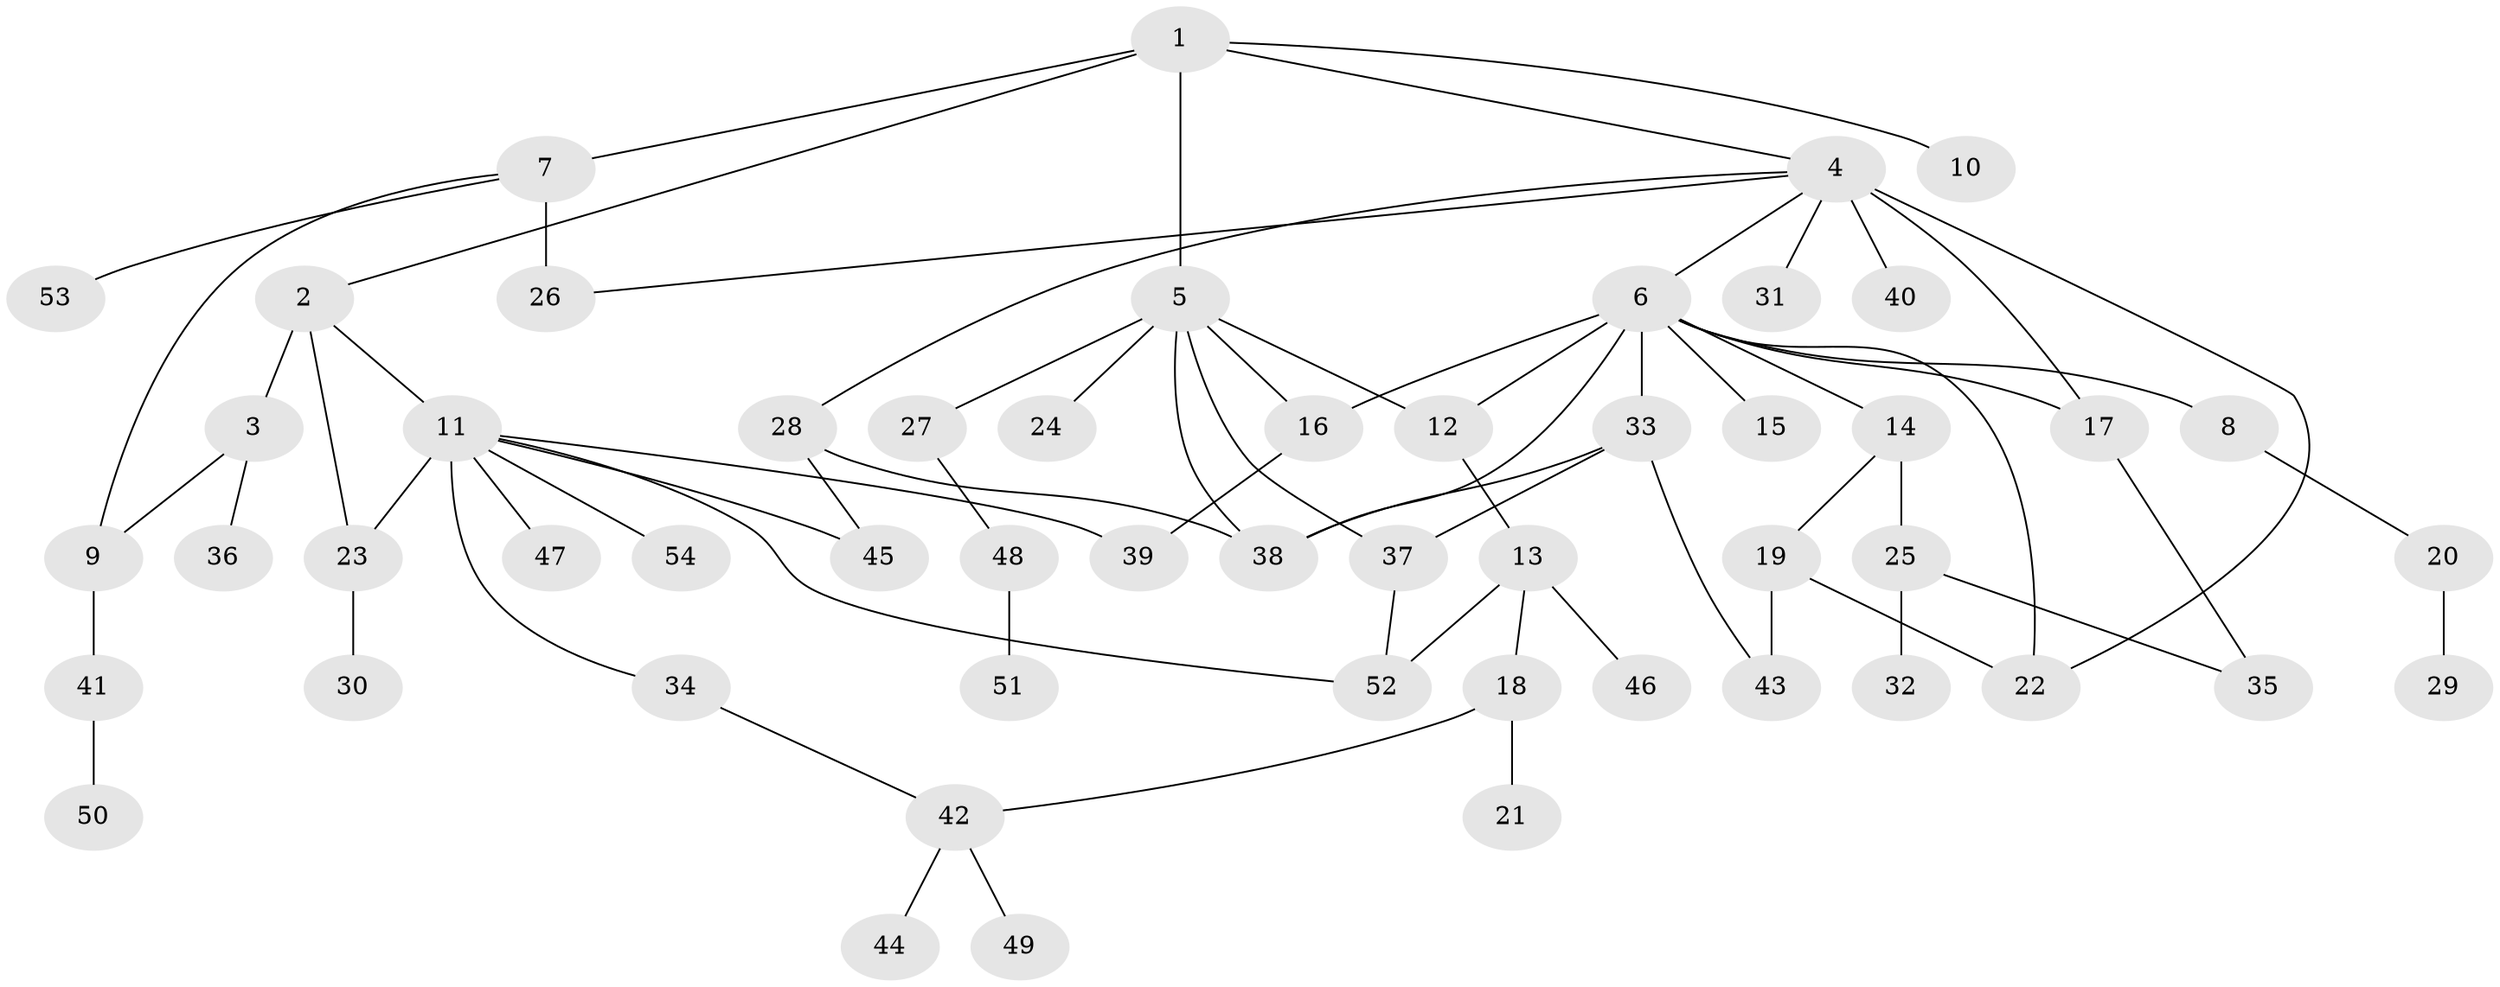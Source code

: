 // original degree distribution, {7: 0.007518796992481203, 8: 0.007518796992481203, 4: 0.09022556390977443, 12: 0.015037593984962405, 9: 0.007518796992481203, 17: 0.007518796992481203, 10: 0.007518796992481203, 1: 0.49624060150375937, 2: 0.24060150375939848, 3: 0.09774436090225563, 6: 0.007518796992481203, 5: 0.015037593984962405}
// Generated by graph-tools (version 1.1) at 2025/50/03/04/25 22:50:25]
// undirected, 54 vertices, 72 edges
graph export_dot {
  node [color=gray90,style=filled];
  1;
  2;
  3;
  4;
  5;
  6;
  7;
  8;
  9;
  10;
  11;
  12;
  13;
  14;
  15;
  16;
  17;
  18;
  19;
  20;
  21;
  22;
  23;
  24;
  25;
  26;
  27;
  28;
  29;
  30;
  31;
  32;
  33;
  34;
  35;
  36;
  37;
  38;
  39;
  40;
  41;
  42;
  43;
  44;
  45;
  46;
  47;
  48;
  49;
  50;
  51;
  52;
  53;
  54;
  1 -- 2 [weight=1.0];
  1 -- 4 [weight=1.0];
  1 -- 5 [weight=1.0];
  1 -- 7 [weight=1.0];
  1 -- 10 [weight=1.0];
  2 -- 3 [weight=3.0];
  2 -- 11 [weight=1.0];
  2 -- 23 [weight=1.0];
  3 -- 9 [weight=1.0];
  3 -- 36 [weight=1.0];
  4 -- 6 [weight=1.0];
  4 -- 17 [weight=1.0];
  4 -- 22 [weight=1.0];
  4 -- 26 [weight=1.0];
  4 -- 28 [weight=1.0];
  4 -- 31 [weight=1.0];
  4 -- 40 [weight=4.0];
  5 -- 12 [weight=1.0];
  5 -- 16 [weight=1.0];
  5 -- 24 [weight=1.0];
  5 -- 27 [weight=1.0];
  5 -- 37 [weight=1.0];
  5 -- 38 [weight=1.0];
  6 -- 8 [weight=1.0];
  6 -- 12 [weight=1.0];
  6 -- 14 [weight=2.0];
  6 -- 15 [weight=1.0];
  6 -- 16 [weight=1.0];
  6 -- 17 [weight=1.0];
  6 -- 22 [weight=1.0];
  6 -- 33 [weight=5.0];
  6 -- 38 [weight=1.0];
  7 -- 9 [weight=1.0];
  7 -- 26 [weight=6.0];
  7 -- 53 [weight=1.0];
  8 -- 20 [weight=1.0];
  9 -- 41 [weight=1.0];
  11 -- 23 [weight=4.0];
  11 -- 34 [weight=1.0];
  11 -- 39 [weight=1.0];
  11 -- 45 [weight=1.0];
  11 -- 47 [weight=1.0];
  11 -- 52 [weight=1.0];
  11 -- 54 [weight=1.0];
  12 -- 13 [weight=1.0];
  13 -- 18 [weight=2.0];
  13 -- 46 [weight=1.0];
  13 -- 52 [weight=1.0];
  14 -- 19 [weight=1.0];
  14 -- 25 [weight=1.0];
  16 -- 39 [weight=1.0];
  17 -- 35 [weight=1.0];
  18 -- 21 [weight=1.0];
  18 -- 42 [weight=1.0];
  19 -- 22 [weight=1.0];
  19 -- 43 [weight=1.0];
  20 -- 29 [weight=1.0];
  23 -- 30 [weight=1.0];
  25 -- 32 [weight=1.0];
  25 -- 35 [weight=1.0];
  27 -- 48 [weight=1.0];
  28 -- 38 [weight=1.0];
  28 -- 45 [weight=1.0];
  33 -- 37 [weight=1.0];
  33 -- 38 [weight=1.0];
  33 -- 43 [weight=1.0];
  34 -- 42 [weight=1.0];
  37 -- 52 [weight=1.0];
  41 -- 50 [weight=1.0];
  42 -- 44 [weight=1.0];
  42 -- 49 [weight=1.0];
  48 -- 51 [weight=1.0];
}
